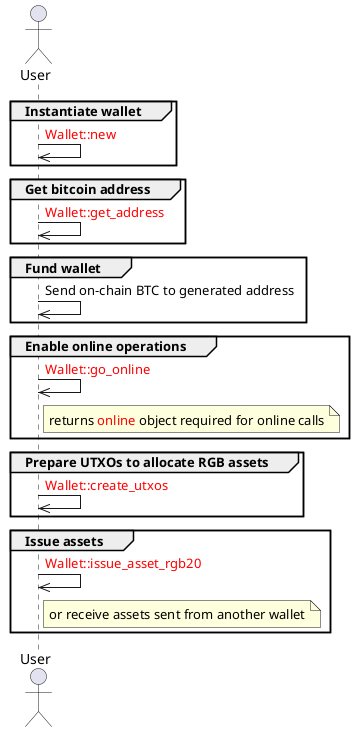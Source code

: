 @startuml
Actor User as R

group Instantiate wallet
R ->> R: <font color=red>Wallet::new</font>
end

group Get bitcoin address
R ->> R: <font color=red>Wallet::get_address</font>
end

group Fund wallet
R ->> R: Send on-chain BTC to generated address
end

group Enable online operations
R ->> R: <font color=red>Wallet::go_online</font>
note right of R: returns <font color=red>online</font> object required for online calls
end

group Prepare UTXOs to allocate RGB assets
R ->> R: <font color=red>Wallet::create_utxos</font>
end

group Issue assets
R ->> R: <font color=red>Wallet::issue_asset_rgb20</font>
note right of R: or receive assets sent from another wallet
end
@enduml
